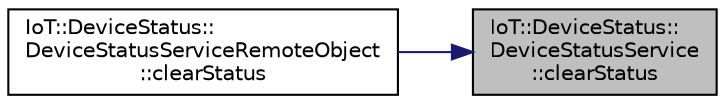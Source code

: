 digraph "IoT::DeviceStatus::DeviceStatusService::clearStatus"
{
 // LATEX_PDF_SIZE
  edge [fontname="Helvetica",fontsize="10",labelfontname="Helvetica",labelfontsize="10"];
  node [fontname="Helvetica",fontsize="10",shape=record];
  rankdir="RL";
  Node1 [label="IoT::DeviceStatus::\lDeviceStatusService\l::clearStatus",height=0.2,width=0.4,color="black", fillcolor="grey75", style="filled", fontcolor="black",tooltip=" "];
  Node1 -> Node2 [dir="back",color="midnightblue",fontsize="10",style="solid",fontname="Helvetica"];
  Node2 [label="IoT::DeviceStatus::\lDeviceStatusServiceRemoteObject\l::clearStatus",height=0.2,width=0.4,color="black", fillcolor="white", style="filled",URL="$classIoT_1_1DeviceStatus_1_1DeviceStatusServiceRemoteObject.html#a012dfd8a13ea8cf30335c5df3fc3832d",tooltip=" "];
}
